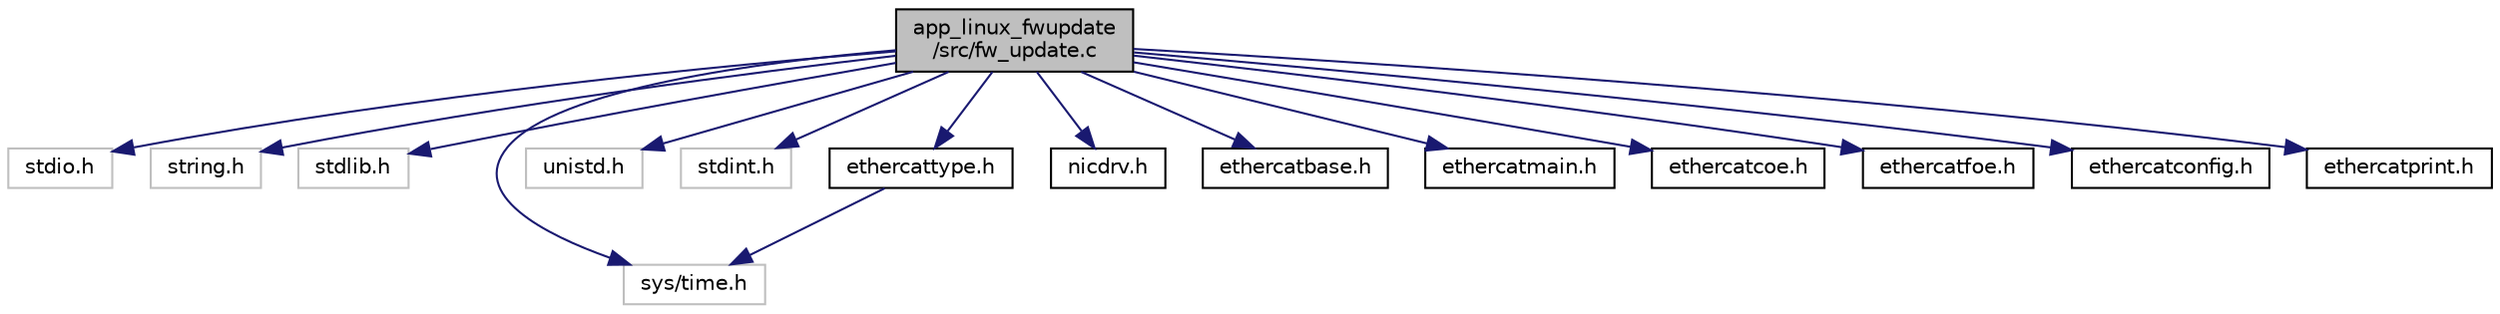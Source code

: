digraph "app_linux_fwupdate/src/fw_update.c"
{
 // INTERACTIVE_SVG=YES
  edge [fontname="Helvetica",fontsize="10",labelfontname="Helvetica",labelfontsize="10"];
  node [fontname="Helvetica",fontsize="10",shape=record];
  Node1 [label="app_linux_fwupdate\l/src/fw_update.c",height=0.2,width=0.4,color="black", fillcolor="grey75", style="filled" fontcolor="black"];
  Node1 -> Node2 [color="midnightblue",fontsize="10",style="solid",fontname="Helvetica"];
  Node2 [label="stdio.h",height=0.2,width=0.4,color="grey75", fillcolor="white", style="filled"];
  Node1 -> Node3 [color="midnightblue",fontsize="10",style="solid",fontname="Helvetica"];
  Node3 [label="string.h",height=0.2,width=0.4,color="grey75", fillcolor="white", style="filled"];
  Node1 -> Node4 [color="midnightblue",fontsize="10",style="solid",fontname="Helvetica"];
  Node4 [label="stdlib.h",height=0.2,width=0.4,color="grey75", fillcolor="white", style="filled"];
  Node1 -> Node5 [color="midnightblue",fontsize="10",style="solid",fontname="Helvetica"];
  Node5 [label="sys/time.h",height=0.2,width=0.4,color="grey75", fillcolor="white", style="filled"];
  Node1 -> Node6 [color="midnightblue",fontsize="10",style="solid",fontname="Helvetica"];
  Node6 [label="unistd.h",height=0.2,width=0.4,color="grey75", fillcolor="white", style="filled"];
  Node1 -> Node7 [color="midnightblue",fontsize="10",style="solid",fontname="Helvetica"];
  Node7 [label="stdint.h",height=0.2,width=0.4,color="grey75", fillcolor="white", style="filled"];
  Node1 -> Node8 [color="midnightblue",fontsize="10",style="solid",fontname="Helvetica"];
  Node8 [label="ethercattype.h",height=0.2,width=0.4,color="black", fillcolor="white", style="filled",URL="$ethercattype_8h.html",tooltip="General typedefs and defines for EtherCAT. "];
  Node8 -> Node5 [color="midnightblue",fontsize="10",style="solid",fontname="Helvetica"];
  Node1 -> Node9 [color="midnightblue",fontsize="10",style="solid",fontname="Helvetica"];
  Node9 [label="nicdrv.h",height=0.2,width=0.4,color="black", fillcolor="white", style="filled",URL="$nicdrv_8h.html",tooltip="Headerfile for nicdrv.c. "];
  Node1 -> Node10 [color="midnightblue",fontsize="10",style="solid",fontname="Helvetica"];
  Node10 [label="ethercatbase.h",height=0.2,width=0.4,color="black", fillcolor="white", style="filled",URL="$ethercatbase_8h.html",tooltip="Headerfile for ethercatbase.c. "];
  Node1 -> Node11 [color="midnightblue",fontsize="10",style="solid",fontname="Helvetica"];
  Node11 [label="ethercatmain.h",height=0.2,width=0.4,color="black", fillcolor="white", style="filled",URL="$ethercatmain_8h.html",tooltip="Headerfile for ethercatmain.c. "];
  Node1 -> Node12 [color="midnightblue",fontsize="10",style="solid",fontname="Helvetica"];
  Node12 [label="ethercatcoe.h",height=0.2,width=0.4,color="black", fillcolor="white", style="filled",URL="$ethercatcoe_8h.html",tooltip="Headerfile for ethercatcoe.c. "];
  Node1 -> Node13 [color="midnightblue",fontsize="10",style="solid",fontname="Helvetica"];
  Node13 [label="ethercatfoe.h",height=0.2,width=0.4,color="black", fillcolor="white", style="filled",URL="$ethercatfoe_8h.html",tooltip="Headerfile for ethercatfoe.c. "];
  Node1 -> Node14 [color="midnightblue",fontsize="10",style="solid",fontname="Helvetica"];
  Node14 [label="ethercatconfig.h",height=0.2,width=0.4,color="black", fillcolor="white", style="filled",URL="$ethercatconfig_8h.html",tooltip="Headerfile for ethercatconfig.c. "];
  Node1 -> Node15 [color="midnightblue",fontsize="10",style="solid",fontname="Helvetica"];
  Node15 [label="ethercatprint.h",height=0.2,width=0.4,color="black", fillcolor="white", style="filled",URL="$ethercatprint_8h.html",tooltip="Headerfile for ethercatprint.c. "];
}
